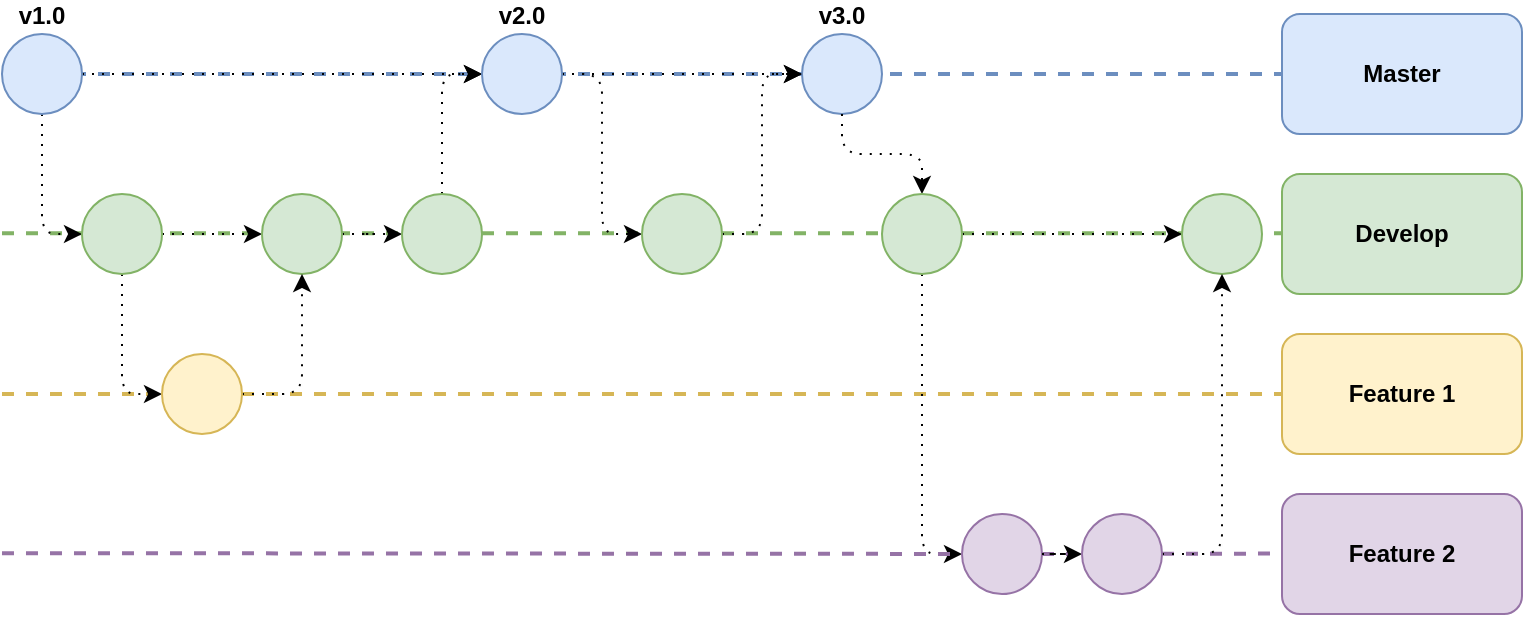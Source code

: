 <mxfile version="25.0.2">
  <diagram name="Page-1" id="JeEqrS3aez3Gn6EK-GjZ">
    <mxGraphModel dx="1420" dy="942" grid="1" gridSize="10" guides="1" tooltips="1" connect="1" arrows="1" fold="1" page="1" pageScale="1" pageWidth="850" pageHeight="1100" math="0" shadow="0">
      <root>
        <mxCell id="0" />
        <mxCell id="1" parent="0" />
        <mxCell id="S3Wq46lckrl9Il4yZRkf-36" value="" style="endArrow=none;dashed=1;html=1;strokeWidth=2;rounded=1;entryX=1;entryY=0.5;entryDx=0;entryDy=0;fillColor=#d5e8d4;strokeColor=#82b366;curved=0;" parent="1" edge="1">
          <mxGeometry width="50" height="50" relative="1" as="geometry">
            <mxPoint x="40" y="139.58" as="sourcePoint" />
            <mxPoint x="800" y="139.58" as="targetPoint" />
          </mxGeometry>
        </mxCell>
        <mxCell id="S3Wq46lckrl9Il4yZRkf-31" value="" style="endArrow=none;dashed=1;html=1;strokeWidth=2;rounded=1;entryX=1;entryY=0.5;entryDx=0;entryDy=0;fillColor=#e1d5e7;strokeColor=#9673a6;curved=0;" parent="1" source="S3Wq46lckrl9Il4yZRkf-32" edge="1">
          <mxGeometry width="50" height="50" relative="1" as="geometry">
            <mxPoint x="40" y="299.58" as="sourcePoint" />
            <mxPoint x="800" y="299.58" as="targetPoint" />
          </mxGeometry>
        </mxCell>
        <mxCell id="S3Wq46lckrl9Il4yZRkf-29" value="" style="endArrow=none;dashed=1;html=1;strokeWidth=2;rounded=1;entryX=1;entryY=0.5;entryDx=0;entryDy=0;fillColor=#fff2cc;strokeColor=#d6b656;curved=0;" parent="1" target="S3Wq46lckrl9Il4yZRkf-25" edge="1">
          <mxGeometry width="50" height="50" relative="1" as="geometry">
            <mxPoint x="40" y="220" as="sourcePoint" />
            <mxPoint x="790" y="219.58" as="targetPoint" />
          </mxGeometry>
        </mxCell>
        <mxCell id="S3Wq46lckrl9Il4yZRkf-7" value="" style="endArrow=none;dashed=1;html=1;strokeWidth=2;rounded=1;exitX=0;exitY=0.5;exitDx=0;exitDy=0;entryX=1;entryY=0.5;entryDx=0;entryDy=0;fillColor=#dae8fc;strokeColor=#6c8ebf;curved=0;" parent="1" source="S3Wq46lckrl9Il4yZRkf-1" target="S3Wq46lckrl9Il4yZRkf-6" edge="1">
          <mxGeometry width="50" height="50" relative="1" as="geometry">
            <mxPoint x="630" y="110" as="sourcePoint" />
            <mxPoint x="680" y="60" as="targetPoint" />
          </mxGeometry>
        </mxCell>
        <mxCell id="S3Wq46lckrl9Il4yZRkf-3" value="" style="edgeStyle=orthogonalEdgeStyle;rounded=1;orthogonalLoop=1;jettySize=auto;html=1;dashed=1;dashPattern=1 4;curved=0;" parent="1" source="S3Wq46lckrl9Il4yZRkf-1" target="S3Wq46lckrl9Il4yZRkf-2" edge="1">
          <mxGeometry relative="1" as="geometry" />
        </mxCell>
        <mxCell id="S3Wq46lckrl9Il4yZRkf-20" style="edgeStyle=orthogonalEdgeStyle;rounded=1;orthogonalLoop=1;jettySize=auto;html=1;entryX=0;entryY=0.5;entryDx=0;entryDy=0;curved=0;dashed=1;dashPattern=1 4;" parent="1" source="S3Wq46lckrl9Il4yZRkf-1" target="S3Wq46lckrl9Il4yZRkf-14" edge="1">
          <mxGeometry relative="1" as="geometry" />
        </mxCell>
        <mxCell id="S3Wq46lckrl9Il4yZRkf-5" value="" style="edgeStyle=orthogonalEdgeStyle;rounded=1;orthogonalLoop=1;jettySize=auto;html=1;dashed=1;dashPattern=1 4;curved=0;" parent="1" source="S3Wq46lckrl9Il4yZRkf-2" target="S3Wq46lckrl9Il4yZRkf-4" edge="1">
          <mxGeometry relative="1" as="geometry" />
        </mxCell>
        <mxCell id="S3Wq46lckrl9Il4yZRkf-4" value="v3.0" style="ellipse;whiteSpace=wrap;html=1;aspect=fixed;fillColor=#dae8fc;strokeColor=#6c8ebf;fontStyle=1;labelPosition=center;verticalLabelPosition=top;align=center;verticalAlign=bottom;" parent="1" vertex="1">
          <mxGeometry x="440" y="40" width="40" height="40" as="geometry" />
        </mxCell>
        <mxCell id="S3Wq46lckrl9Il4yZRkf-6" value="Master" style="rounded=1;whiteSpace=wrap;html=1;fontStyle=1;fillColor=#dae8fc;strokeColor=#6c8ebf;" parent="1" vertex="1">
          <mxGeometry x="680" y="30" width="120" height="60" as="geometry" />
        </mxCell>
        <mxCell id="S3Wq46lckrl9Il4yZRkf-10" value="" style="edgeStyle=orthogonalEdgeStyle;rounded=1;orthogonalLoop=1;jettySize=auto;html=1;dashed=1;dashPattern=1 4;curved=0;" parent="1" source="S3Wq46lckrl9Il4yZRkf-4" target="S3Wq46lckrl9Il4yZRkf-8" edge="1">
          <mxGeometry relative="1" as="geometry" />
        </mxCell>
        <mxCell id="S3Wq46lckrl9Il4yZRkf-13" value="" style="edgeStyle=orthogonalEdgeStyle;rounded=1;orthogonalLoop=1;jettySize=auto;html=1;curved=0;dashed=1;dashPattern=1 4;" parent="1" source="S3Wq46lckrl9Il4yZRkf-8" target="S3Wq46lckrl9Il4yZRkf-12" edge="1">
          <mxGeometry relative="1" as="geometry" />
        </mxCell>
        <mxCell id="S3Wq46lckrl9Il4yZRkf-34" style="edgeStyle=orthogonalEdgeStyle;rounded=1;orthogonalLoop=1;jettySize=auto;html=1;entryX=0;entryY=0.5;entryDx=0;entryDy=0;exitX=0.5;exitY=1;exitDx=0;exitDy=0;curved=0;dashed=1;dashPattern=1 4;" parent="1" source="S3Wq46lckrl9Il4yZRkf-8" target="S3Wq46lckrl9Il4yZRkf-32" edge="1">
          <mxGeometry relative="1" as="geometry" />
        </mxCell>
        <mxCell id="S3Wq46lckrl9Il4yZRkf-8" value="" style="ellipse;whiteSpace=wrap;html=1;aspect=fixed;fillColor=#d5e8d4;strokeColor=#82b366;verticalAlign=bottom;horizontal=1;labelPosition=center;verticalLabelPosition=top;align=center;fontStyle=1" parent="1" vertex="1">
          <mxGeometry x="480" y="120" width="40" height="40" as="geometry" />
        </mxCell>
        <mxCell id="S3Wq46lckrl9Il4yZRkf-11" value="Develop" style="rounded=1;whiteSpace=wrap;html=1;fontStyle=1;fillColor=#d5e8d4;strokeColor=#82b366;" parent="1" vertex="1">
          <mxGeometry x="680" y="110" width="120" height="60" as="geometry" />
        </mxCell>
        <mxCell id="S3Wq46lckrl9Il4yZRkf-12" value="" style="ellipse;whiteSpace=wrap;html=1;aspect=fixed;fillColor=#d5e8d4;strokeColor=#82b366;verticalAlign=bottom;horizontal=1;labelPosition=center;verticalLabelPosition=top;align=center;fontStyle=1" parent="1" vertex="1">
          <mxGeometry x="630" y="120" width="40" height="40" as="geometry" />
        </mxCell>
        <mxCell id="S3Wq46lckrl9Il4yZRkf-16" value="" style="edgeStyle=orthogonalEdgeStyle;rounded=1;orthogonalLoop=1;jettySize=auto;html=1;curved=0;dashed=1;dashPattern=1 4;" parent="1" source="S3Wq46lckrl9Il4yZRkf-14" target="S3Wq46lckrl9Il4yZRkf-15" edge="1">
          <mxGeometry relative="1" as="geometry" />
        </mxCell>
        <mxCell id="S3Wq46lckrl9Il4yZRkf-27" style="edgeStyle=orthogonalEdgeStyle;rounded=1;orthogonalLoop=1;jettySize=auto;html=1;entryX=0;entryY=0.5;entryDx=0;entryDy=0;curved=0;dashed=1;dashPattern=1 4;" parent="1" source="S3Wq46lckrl9Il4yZRkf-14" target="S3Wq46lckrl9Il4yZRkf-26" edge="1">
          <mxGeometry relative="1" as="geometry" />
        </mxCell>
        <mxCell id="S3Wq46lckrl9Il4yZRkf-14" value="" style="ellipse;whiteSpace=wrap;html=1;aspect=fixed;fillColor=#d5e8d4;strokeColor=#82b366;verticalAlign=bottom;horizontal=1;labelPosition=center;verticalLabelPosition=top;align=center;fontStyle=1" parent="1" vertex="1">
          <mxGeometry x="80" y="120" width="40" height="40" as="geometry" />
        </mxCell>
        <mxCell id="S3Wq46lckrl9Il4yZRkf-18" value="" style="edgeStyle=orthogonalEdgeStyle;rounded=1;orthogonalLoop=1;jettySize=auto;html=1;curved=0;dashed=1;dashPattern=1 4;" parent="1" source="S3Wq46lckrl9Il4yZRkf-15" target="S3Wq46lckrl9Il4yZRkf-17" edge="1">
          <mxGeometry relative="1" as="geometry" />
        </mxCell>
        <mxCell id="S3Wq46lckrl9Il4yZRkf-15" value="" style="ellipse;whiteSpace=wrap;html=1;aspect=fixed;fillColor=#d5e8d4;strokeColor=#82b366;verticalAlign=bottom;horizontal=1;labelPosition=center;verticalLabelPosition=top;align=center;fontStyle=1" parent="1" vertex="1">
          <mxGeometry x="170" y="120" width="40" height="40" as="geometry" />
        </mxCell>
        <mxCell id="S3Wq46lckrl9Il4yZRkf-19" style="edgeStyle=orthogonalEdgeStyle;rounded=1;orthogonalLoop=1;jettySize=auto;html=1;entryX=0;entryY=0.5;entryDx=0;entryDy=0;curved=0;dashed=1;dashPattern=1 4;" parent="1" source="S3Wq46lckrl9Il4yZRkf-17" target="S3Wq46lckrl9Il4yZRkf-2" edge="1">
          <mxGeometry relative="1" as="geometry" />
        </mxCell>
        <mxCell id="S3Wq46lckrl9Il4yZRkf-17" value="" style="ellipse;whiteSpace=wrap;html=1;aspect=fixed;fillColor=#d5e8d4;strokeColor=#82b366;verticalAlign=bottom;horizontal=1;labelPosition=center;verticalLabelPosition=top;align=center;fontStyle=1" parent="1" vertex="1">
          <mxGeometry x="240" y="120" width="40" height="40" as="geometry" />
        </mxCell>
        <mxCell id="S3Wq46lckrl9Il4yZRkf-23" style="edgeStyle=orthogonalEdgeStyle;rounded=1;orthogonalLoop=1;jettySize=auto;html=1;entryX=0;entryY=0.5;entryDx=0;entryDy=0;curved=0;dashed=1;dashPattern=1 4;" parent="1" source="S3Wq46lckrl9Il4yZRkf-2" target="S3Wq46lckrl9Il4yZRkf-22" edge="1">
          <mxGeometry relative="1" as="geometry" />
        </mxCell>
        <mxCell id="S3Wq46lckrl9Il4yZRkf-2" value="v2.0" style="ellipse;whiteSpace=wrap;html=1;aspect=fixed;fillColor=#dae8fc;strokeColor=#6c8ebf;fontStyle=1;labelPosition=center;verticalLabelPosition=top;align=center;verticalAlign=bottom;" parent="1" vertex="1">
          <mxGeometry x="280" y="40" width="40" height="40" as="geometry" />
        </mxCell>
        <mxCell id="S3Wq46lckrl9Il4yZRkf-24" style="edgeStyle=orthogonalEdgeStyle;rounded=1;orthogonalLoop=1;jettySize=auto;html=1;entryX=0;entryY=0.5;entryDx=0;entryDy=0;curved=0;dashed=1;dashPattern=1 4;" parent="1" source="S3Wq46lckrl9Il4yZRkf-22" target="S3Wq46lckrl9Il4yZRkf-4" edge="1">
          <mxGeometry relative="1" as="geometry" />
        </mxCell>
        <mxCell id="S3Wq46lckrl9Il4yZRkf-22" value="" style="ellipse;whiteSpace=wrap;html=1;aspect=fixed;fillColor=#d5e8d4;strokeColor=#82b366;verticalAlign=bottom;horizontal=1;labelPosition=center;verticalLabelPosition=top;align=center;fontStyle=1" parent="1" vertex="1">
          <mxGeometry x="360" y="120" width="40" height="40" as="geometry" />
        </mxCell>
        <mxCell id="S3Wq46lckrl9Il4yZRkf-1" value="v1.0" style="ellipse;whiteSpace=wrap;html=1;aspect=fixed;fillColor=#dae8fc;strokeColor=#6c8ebf;verticalAlign=bottom;horizontal=1;labelPosition=center;verticalLabelPosition=top;align=center;fontStyle=1" parent="1" vertex="1">
          <mxGeometry x="40" y="40" width="40" height="40" as="geometry" />
        </mxCell>
        <mxCell id="S3Wq46lckrl9Il4yZRkf-25" value="Feature 1" style="rounded=1;whiteSpace=wrap;html=1;fontStyle=1;fillColor=#fff2cc;strokeColor=#d6b656;" parent="1" vertex="1">
          <mxGeometry x="680" y="190" width="120" height="60" as="geometry" />
        </mxCell>
        <mxCell id="S3Wq46lckrl9Il4yZRkf-28" style="edgeStyle=orthogonalEdgeStyle;rounded=1;orthogonalLoop=1;jettySize=auto;html=1;curved=0;dashed=1;dashPattern=1 4;" parent="1" source="S3Wq46lckrl9Il4yZRkf-26" target="S3Wq46lckrl9Il4yZRkf-15" edge="1">
          <mxGeometry relative="1" as="geometry" />
        </mxCell>
        <mxCell id="S3Wq46lckrl9Il4yZRkf-26" value="" style="ellipse;whiteSpace=wrap;html=1;aspect=fixed;fillColor=#fff2cc;strokeColor=#d6b656;verticalAlign=bottom;horizontal=1;labelPosition=center;verticalLabelPosition=top;align=center;fontStyle=1" parent="1" vertex="1">
          <mxGeometry x="120" y="200" width="40" height="40" as="geometry" />
        </mxCell>
        <mxCell id="S3Wq46lckrl9Il4yZRkf-30" value="Feature 2" style="rounded=1;whiteSpace=wrap;html=1;fontStyle=1;fillColor=#e1d5e7;strokeColor=#9673a6;" parent="1" vertex="1">
          <mxGeometry x="680" y="270" width="120" height="60" as="geometry" />
        </mxCell>
        <mxCell id="S3Wq46lckrl9Il4yZRkf-33" value="" style="endArrow=none;dashed=1;html=1;strokeWidth=2;rounded=1;entryX=1;entryY=0.5;entryDx=0;entryDy=0;fillColor=#e1d5e7;strokeColor=#9673a6;curved=0;" parent="1" target="S3Wq46lckrl9Il4yZRkf-32" edge="1">
          <mxGeometry width="50" height="50" relative="1" as="geometry">
            <mxPoint x="40" y="299.58" as="sourcePoint" />
            <mxPoint x="800" y="299.58" as="targetPoint" />
          </mxGeometry>
        </mxCell>
        <mxCell id="S3Wq46lckrl9Il4yZRkf-35" style="edgeStyle=orthogonalEdgeStyle;rounded=1;orthogonalLoop=1;jettySize=auto;html=1;entryX=0.5;entryY=1;entryDx=0;entryDy=0;curved=0;dashed=1;dashPattern=1 4;" parent="1" source="S3Wq46lckrl9Il4yZRkf-37" target="S3Wq46lckrl9Il4yZRkf-12" edge="1">
          <mxGeometry relative="1" as="geometry" />
        </mxCell>
        <mxCell id="S3Wq46lckrl9Il4yZRkf-32" value="" style="ellipse;whiteSpace=wrap;html=1;aspect=fixed;fillColor=#e1d5e7;strokeColor=#9673a6;verticalAlign=bottom;horizontal=1;labelPosition=center;verticalLabelPosition=top;align=center;fontStyle=1" parent="1" vertex="1">
          <mxGeometry x="520" y="280" width="40" height="40" as="geometry" />
        </mxCell>
        <mxCell id="S3Wq46lckrl9Il4yZRkf-38" value="" style="edgeStyle=orthogonalEdgeStyle;rounded=1;orthogonalLoop=1;jettySize=auto;html=1;entryX=0;entryY=0.5;entryDx=0;entryDy=0;curved=0;dashed=1;dashPattern=1 4;" parent="1" source="S3Wq46lckrl9Il4yZRkf-32" target="S3Wq46lckrl9Il4yZRkf-37" edge="1">
          <mxGeometry relative="1" as="geometry">
            <mxPoint x="560" y="300" as="sourcePoint" />
            <mxPoint x="650" y="160" as="targetPoint" />
          </mxGeometry>
        </mxCell>
        <mxCell id="S3Wq46lckrl9Il4yZRkf-37" value="" style="ellipse;whiteSpace=wrap;html=1;aspect=fixed;fillColor=#e1d5e7;strokeColor=#9673a6;verticalAlign=bottom;horizontal=1;labelPosition=center;verticalLabelPosition=top;align=center;fontStyle=1" parent="1" vertex="1">
          <mxGeometry x="580" y="280" width="40" height="40" as="geometry" />
        </mxCell>
      </root>
    </mxGraphModel>
  </diagram>
</mxfile>

